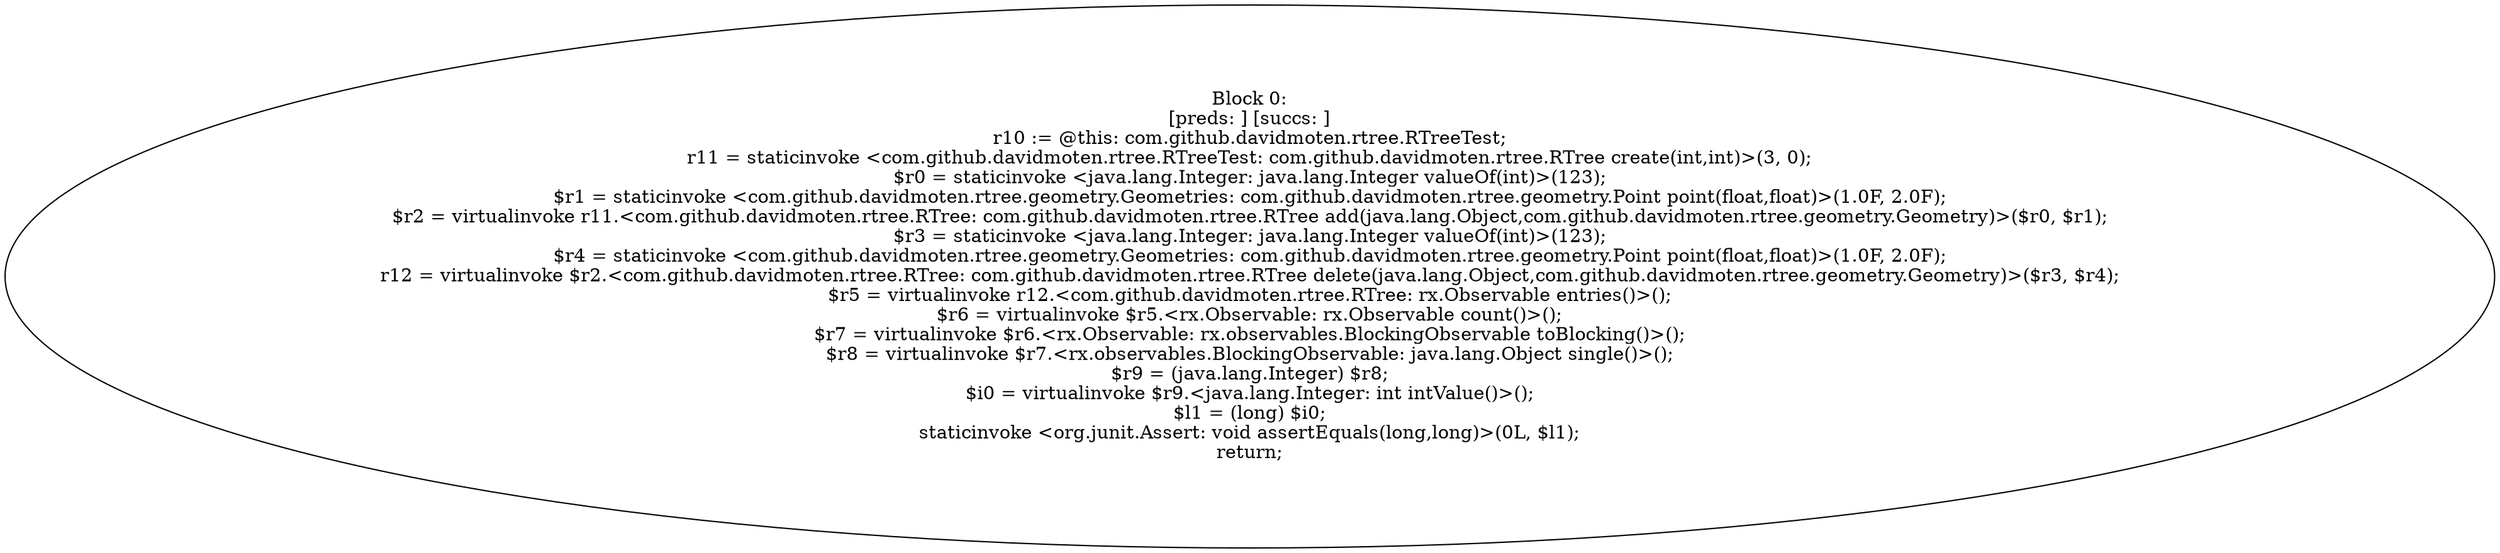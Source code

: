 digraph "unitGraph" {
    "Block 0:
[preds: ] [succs: ]
r10 := @this: com.github.davidmoten.rtree.RTreeTest;
r11 = staticinvoke <com.github.davidmoten.rtree.RTreeTest: com.github.davidmoten.rtree.RTree create(int,int)>(3, 0);
$r0 = staticinvoke <java.lang.Integer: java.lang.Integer valueOf(int)>(123);
$r1 = staticinvoke <com.github.davidmoten.rtree.geometry.Geometries: com.github.davidmoten.rtree.geometry.Point point(float,float)>(1.0F, 2.0F);
$r2 = virtualinvoke r11.<com.github.davidmoten.rtree.RTree: com.github.davidmoten.rtree.RTree add(java.lang.Object,com.github.davidmoten.rtree.geometry.Geometry)>($r0, $r1);
$r3 = staticinvoke <java.lang.Integer: java.lang.Integer valueOf(int)>(123);
$r4 = staticinvoke <com.github.davidmoten.rtree.geometry.Geometries: com.github.davidmoten.rtree.geometry.Point point(float,float)>(1.0F, 2.0F);
r12 = virtualinvoke $r2.<com.github.davidmoten.rtree.RTree: com.github.davidmoten.rtree.RTree delete(java.lang.Object,com.github.davidmoten.rtree.geometry.Geometry)>($r3, $r4);
$r5 = virtualinvoke r12.<com.github.davidmoten.rtree.RTree: rx.Observable entries()>();
$r6 = virtualinvoke $r5.<rx.Observable: rx.Observable count()>();
$r7 = virtualinvoke $r6.<rx.Observable: rx.observables.BlockingObservable toBlocking()>();
$r8 = virtualinvoke $r7.<rx.observables.BlockingObservable: java.lang.Object single()>();
$r9 = (java.lang.Integer) $r8;
$i0 = virtualinvoke $r9.<java.lang.Integer: int intValue()>();
$l1 = (long) $i0;
staticinvoke <org.junit.Assert: void assertEquals(long,long)>(0L, $l1);
return;
"
}
